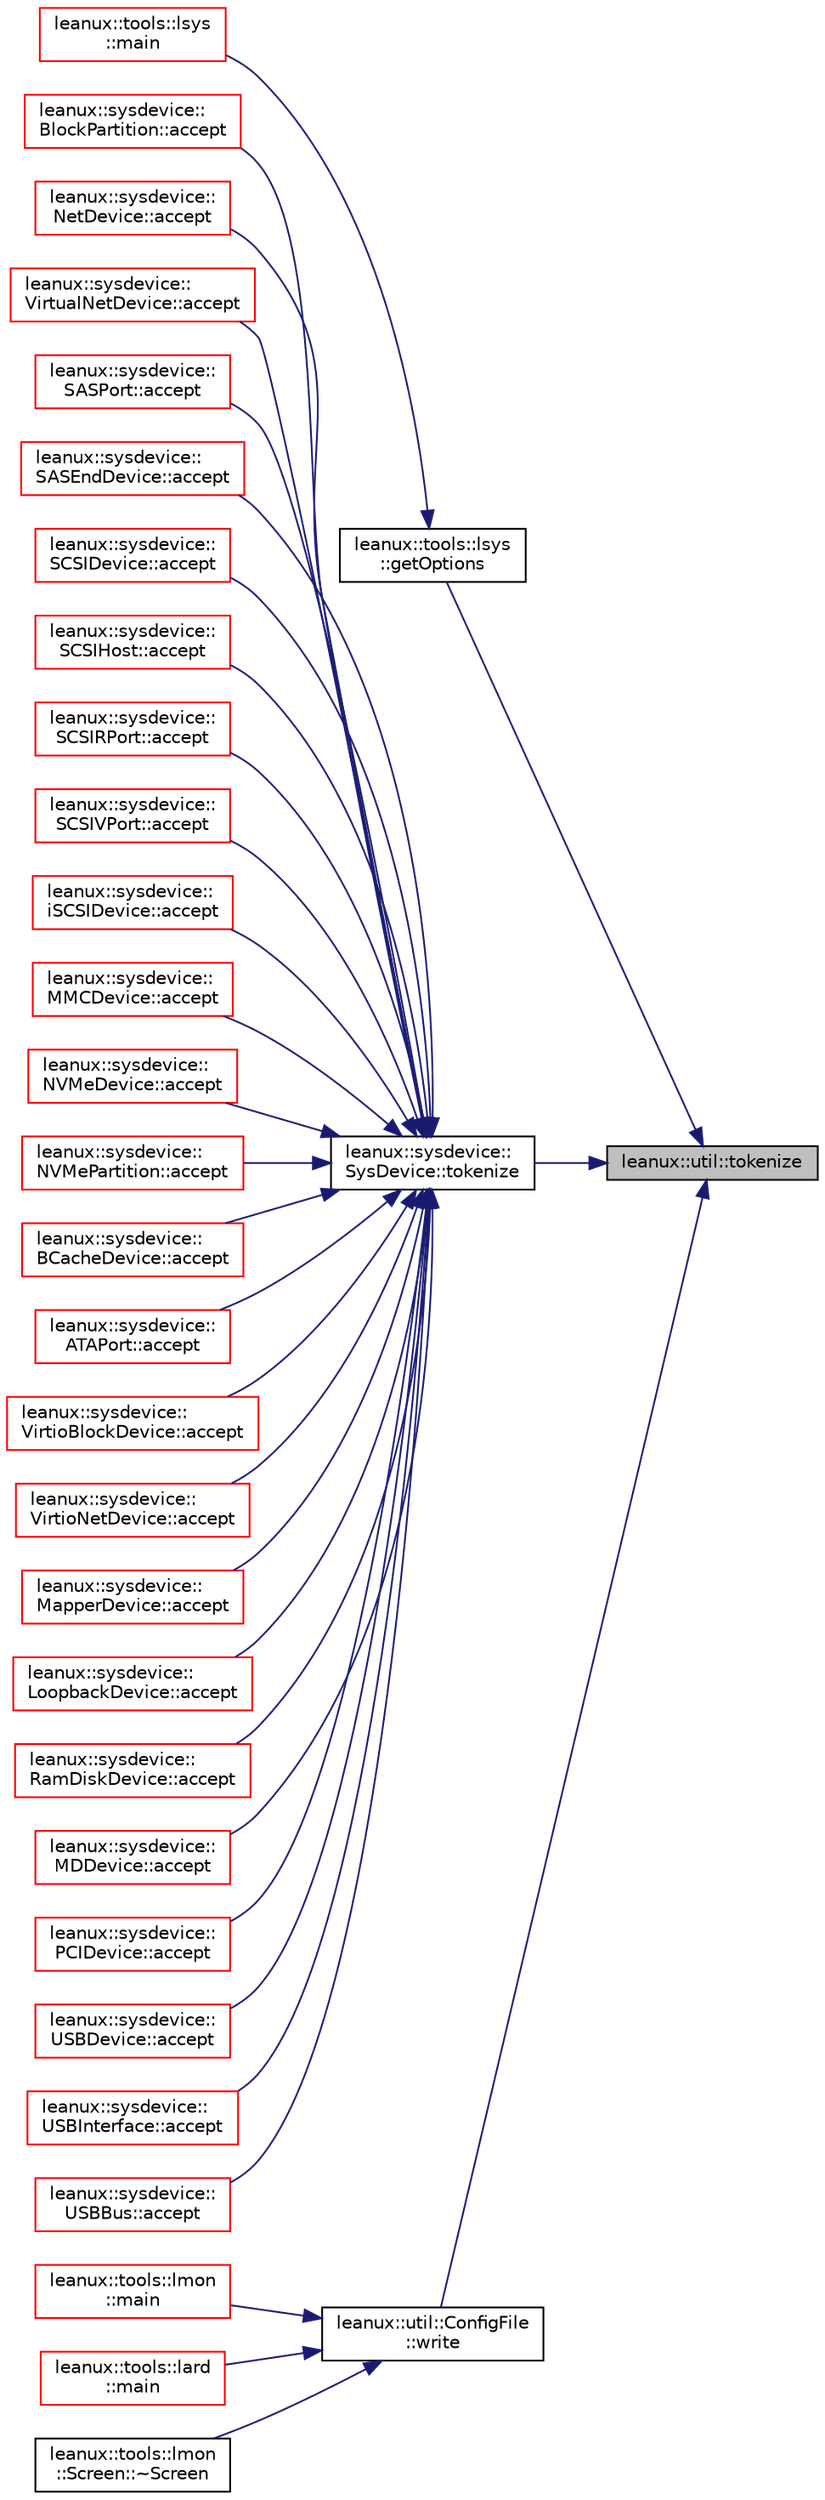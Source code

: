 digraph "leanux::util::tokenize"
{
 // LATEX_PDF_SIZE
  bgcolor="transparent";
  edge [fontname="Helvetica",fontsize="10",labelfontname="Helvetica",labelfontsize="10"];
  node [fontname="Helvetica",fontsize="10",shape=record];
  rankdir="RL";
  Node1 [label="leanux::util::tokenize",height=0.2,width=0.4,color="black", fillcolor="grey75", style="filled", fontcolor="black",tooltip=" "];
  Node1 -> Node2 [dir="back",color="midnightblue",fontsize="10",style="solid",fontname="Helvetica"];
  Node2 [label="leanux::tools::lsys\l::getOptions",height=0.2,width=0.4,color="black",URL="$namespaceleanux_1_1tools_1_1lsys.html#ab0fe8f8e7762c9d51111c1b46e748606",tooltip="Transform command line arguments into options."];
  Node2 -> Node3 [dir="back",color="midnightblue",fontsize="10",style="solid",fontname="Helvetica"];
  Node3 [label="leanux::tools::lsys\l::main",height=0.2,width=0.4,color="red",URL="$namespaceleanux_1_1tools_1_1lsys.html#aa2b4de7a80d63592f6207ce5951cf966",tooltip="Entry point."];
  Node1 -> Node5 [dir="back",color="midnightblue",fontsize="10",style="solid",fontname="Helvetica"];
  Node5 [label="leanux::sysdevice::\lSysDevice::tokenize",height=0.2,width=0.4,color="black",URL="$classleanux_1_1sysdevice_1_1SysDevice.html#abc35fc5f51e73156ebd1a8b707c960b2",tooltip="Transform a SysDevicePath into a list of tokens in reverse order."];
  Node5 -> Node6 [dir="back",color="midnightblue",fontsize="10",style="solid",fontname="Helvetica"];
  Node6 [label="leanux::sysdevice::\lBlockPartition::accept",height=0.2,width=0.4,color="red",URL="$classleanux_1_1sysdevice_1_1BlockPartition.html#a66d61b5a78be267835e09b8d9e4c405f",tooltip="Return true if the SysDevice recognizes itself in the trailing part of path."];
  Node5 -> Node19 [dir="back",color="midnightblue",fontsize="10",style="solid",fontname="Helvetica"];
  Node19 [label="leanux::sysdevice::\lNetDevice::accept",height=0.2,width=0.4,color="red",URL="$classleanux_1_1sysdevice_1_1NetDevice.html#a6f8acaff80d57e2149172f7df09f2448",tooltip="Return true if the SysDevice recognizes itself in the trailing part of path."];
  Node5 -> Node20 [dir="back",color="midnightblue",fontsize="10",style="solid",fontname="Helvetica"];
  Node20 [label="leanux::sysdevice::\lVirtualNetDevice::accept",height=0.2,width=0.4,color="red",URL="$classleanux_1_1sysdevice_1_1VirtualNetDevice.html#af0ab8e6265ce972fa68137a3fb134635",tooltip="Return true if the SysDevice recognizes itself in the trailing part of path."];
  Node5 -> Node21 [dir="back",color="midnightblue",fontsize="10",style="solid",fontname="Helvetica"];
  Node21 [label="leanux::sysdevice::\lSASPort::accept",height=0.2,width=0.4,color="red",URL="$classleanux_1_1sysdevice_1_1SASPort.html#ad3ebeca1e63edca2680486ec21c183d5",tooltip="Return true if the SysDevice recognizes itself in the trailing part of path."];
  Node5 -> Node22 [dir="back",color="midnightblue",fontsize="10",style="solid",fontname="Helvetica"];
  Node22 [label="leanux::sysdevice::\lSASEndDevice::accept",height=0.2,width=0.4,color="red",URL="$classleanux_1_1sysdevice_1_1SASEndDevice.html#a4097b4ecf054532b491099cdd177a187",tooltip="Return true if the SysDevice recognizes itself in the trailing part of path."];
  Node5 -> Node23 [dir="back",color="midnightblue",fontsize="10",style="solid",fontname="Helvetica"];
  Node23 [label="leanux::sysdevice::\lSCSIDevice::accept",height=0.2,width=0.4,color="red",URL="$classleanux_1_1sysdevice_1_1SCSIDevice.html#a146bfc558d4721af8be91ba950f1a14c",tooltip="Return true if the SysDevice recognizes itself in the trailing part of path."];
  Node5 -> Node24 [dir="back",color="midnightblue",fontsize="10",style="solid",fontname="Helvetica"];
  Node24 [label="leanux::sysdevice::\lSCSIHost::accept",height=0.2,width=0.4,color="red",URL="$classleanux_1_1sysdevice_1_1SCSIHost.html#a98ce6f0736e1ea04394fa1172eb7584e",tooltip="Return true if the SysDevice recognizes itself in the trailing part of path."];
  Node5 -> Node25 [dir="back",color="midnightblue",fontsize="10",style="solid",fontname="Helvetica"];
  Node25 [label="leanux::sysdevice::\lSCSIRPort::accept",height=0.2,width=0.4,color="red",URL="$classleanux_1_1sysdevice_1_1SCSIRPort.html#ad54962de4b43e8f318ab3036847d7564",tooltip="Return true if the SysDevice recognizes itself in the trailing part of path."];
  Node5 -> Node26 [dir="back",color="midnightblue",fontsize="10",style="solid",fontname="Helvetica"];
  Node26 [label="leanux::sysdevice::\lSCSIVPort::accept",height=0.2,width=0.4,color="red",URL="$classleanux_1_1sysdevice_1_1SCSIVPort.html#a280844e9b20e922666bea3bc75e6a5d7",tooltip="Return true if the SysDevice recognizes itself in the trailing part of path."];
  Node5 -> Node27 [dir="back",color="midnightblue",fontsize="10",style="solid",fontname="Helvetica"];
  Node27 [label="leanux::sysdevice::\liSCSIDevice::accept",height=0.2,width=0.4,color="red",URL="$classleanux_1_1sysdevice_1_1iSCSIDevice.html#a0393a17e7ce22f09de1140e10e357a6d",tooltip="Return true if the SysDevice recognizes itself in the trailing part of path."];
  Node5 -> Node28 [dir="back",color="midnightblue",fontsize="10",style="solid",fontname="Helvetica"];
  Node28 [label="leanux::sysdevice::\lMMCDevice::accept",height=0.2,width=0.4,color="red",URL="$classleanux_1_1sysdevice_1_1MMCDevice.html#ae6d395a399b58b35e2ea6e16b31c0a51",tooltip="Return true if the SysDevice recognizes itself in the trailing part of path."];
  Node5 -> Node29 [dir="back",color="midnightblue",fontsize="10",style="solid",fontname="Helvetica"];
  Node29 [label="leanux::sysdevice::\lNVMeDevice::accept",height=0.2,width=0.4,color="red",URL="$classleanux_1_1sysdevice_1_1NVMeDevice.html#a1a9ba6f067e2d7d86085aaad0fe35e22",tooltip="Return true if the SysDevice recognizes itself in the trailing part of path."];
  Node5 -> Node30 [dir="back",color="midnightblue",fontsize="10",style="solid",fontname="Helvetica"];
  Node30 [label="leanux::sysdevice::\lNVMePartition::accept",height=0.2,width=0.4,color="red",URL="$classleanux_1_1sysdevice_1_1NVMePartition.html#aa6173825b570085670cef1fa1d18502c",tooltip="Return true if the SysDevice recognizes itself in the trailing part of path."];
  Node5 -> Node31 [dir="back",color="midnightblue",fontsize="10",style="solid",fontname="Helvetica"];
  Node31 [label="leanux::sysdevice::\lBCacheDevice::accept",height=0.2,width=0.4,color="red",URL="$classleanux_1_1sysdevice_1_1BCacheDevice.html#a5fa56e87b8a9d136a9c9e9025e8ba3a1",tooltip="Return true if the SysDevice recognizes itself in the trailing part of path."];
  Node5 -> Node32 [dir="back",color="midnightblue",fontsize="10",style="solid",fontname="Helvetica"];
  Node32 [label="leanux::sysdevice::\lATAPort::accept",height=0.2,width=0.4,color="red",URL="$classleanux_1_1sysdevice_1_1ATAPort.html#a0746da17cc67b68a44354c74dc5af234",tooltip="Return true if the SysDevice recognizes itself in the trailing part of path."];
  Node5 -> Node33 [dir="back",color="midnightblue",fontsize="10",style="solid",fontname="Helvetica"];
  Node33 [label="leanux::sysdevice::\lVirtioBlockDevice::accept",height=0.2,width=0.4,color="red",URL="$classleanux_1_1sysdevice_1_1VirtioBlockDevice.html#aa20fa4ec89192167f591103c70bd0e6b",tooltip="Return true if the SysDevice recognizes itself in the trailing part of path."];
  Node5 -> Node34 [dir="back",color="midnightblue",fontsize="10",style="solid",fontname="Helvetica"];
  Node34 [label="leanux::sysdevice::\lVirtioNetDevice::accept",height=0.2,width=0.4,color="red",URL="$classleanux_1_1sysdevice_1_1VirtioNetDevice.html#a6f700f715762942c99d4d438db5a3cf0",tooltip="Return true if the SysDevice recognizes itself in the trailing part of path."];
  Node5 -> Node35 [dir="back",color="midnightblue",fontsize="10",style="solid",fontname="Helvetica"];
  Node35 [label="leanux::sysdevice::\lMapperDevice::accept",height=0.2,width=0.4,color="red",URL="$classleanux_1_1sysdevice_1_1MapperDevice.html#aba75107b79e089eba112ab54683539ca",tooltip="Return true if the SysDevice recognizes itself in the trailing part of path."];
  Node5 -> Node36 [dir="back",color="midnightblue",fontsize="10",style="solid",fontname="Helvetica"];
  Node36 [label="leanux::sysdevice::\lLoopbackDevice::accept",height=0.2,width=0.4,color="red",URL="$classleanux_1_1sysdevice_1_1LoopbackDevice.html#ae78263063c319cfbb3d863b0faa4bf30",tooltip="Return true if the SysDevice recognizes itself in the trailing part of path."];
  Node5 -> Node37 [dir="back",color="midnightblue",fontsize="10",style="solid",fontname="Helvetica"];
  Node37 [label="leanux::sysdevice::\lRamDiskDevice::accept",height=0.2,width=0.4,color="red",URL="$classleanux_1_1sysdevice_1_1RamDiskDevice.html#a4094157da53181be672ce2f5768a585e",tooltip="Return true if the SysDevice recognizes itself in the trailing part of path."];
  Node5 -> Node38 [dir="back",color="midnightblue",fontsize="10",style="solid",fontname="Helvetica"];
  Node38 [label="leanux::sysdevice::\lMDDevice::accept",height=0.2,width=0.4,color="red",URL="$classleanux_1_1sysdevice_1_1MDDevice.html#ad9d82f1b4c198f086fedfeeb144382ce",tooltip="Return true if the SysDevice recognizes itself in the trailing part of path."];
  Node5 -> Node39 [dir="back",color="midnightblue",fontsize="10",style="solid",fontname="Helvetica"];
  Node39 [label="leanux::sysdevice::\lPCIDevice::accept",height=0.2,width=0.4,color="red",URL="$classleanux_1_1sysdevice_1_1PCIDevice.html#a19d49ff18a161af4d554a1c49e7eaa86",tooltip="Return true if the SysDevice recognizes itself in the trailing part of path."];
  Node5 -> Node40 [dir="back",color="midnightblue",fontsize="10",style="solid",fontname="Helvetica"];
  Node40 [label="leanux::sysdevice::\lUSBDevice::accept",height=0.2,width=0.4,color="red",URL="$classleanux_1_1sysdevice_1_1USBDevice.html#a969ebfe688329807bb5ea791c0feb6f2",tooltip="http://www.makelinux.net/ldd3/chp-13-sect-2"];
  Node5 -> Node41 [dir="back",color="midnightblue",fontsize="10",style="solid",fontname="Helvetica"];
  Node41 [label="leanux::sysdevice::\lUSBInterface::accept",height=0.2,width=0.4,color="red",URL="$classleanux_1_1sysdevice_1_1USBInterface.html#a74d0e0ee8e68c1838041ae1db5856ed7",tooltip="http://www.makelinux.net/ldd3/chp-13-sect-2"];
  Node5 -> Node42 [dir="back",color="midnightblue",fontsize="10",style="solid",fontname="Helvetica"];
  Node42 [label="leanux::sysdevice::\lUSBBus::accept",height=0.2,width=0.4,color="red",URL="$classleanux_1_1sysdevice_1_1USBBus.html#a7f3ac72bdbf731fed580898a54132cf3",tooltip="Return true if the SysDevice recognizes itself in the trailing part of path."];
  Node1 -> Node43 [dir="back",color="midnightblue",fontsize="10",style="solid",fontname="Helvetica"];
  Node43 [label="leanux::util::ConfigFile\l::write",height=0.2,width=0.4,color="black",URL="$classleanux_1_1util_1_1ConfigFile.html#a51029ba31414b49297e706fe40832a6f",tooltip="write out the configuration file, including runtime modifications."];
  Node43 -> Node44 [dir="back",color="midnightblue",fontsize="10",style="solid",fontname="Helvetica"];
  Node44 [label="leanux::tools::lmon\l::main",height=0.2,width=0.4,color="red",URL="$namespaceleanux_1_1tools_1_1lmon.html#a7f59af183bc55b66e3dc0844b473daaf",tooltip=" "];
  Node43 -> Node46 [dir="back",color="midnightblue",fontsize="10",style="solid",fontname="Helvetica"];
  Node46 [label="leanux::tools::lard\l::main",height=0.2,width=0.4,color="red",URL="$namespaceleanux_1_1tools_1_1lard.html#aecb1bb340203cfe30357d494d4b2622e",tooltip="Entry point."];
  Node43 -> Node48 [dir="back",color="midnightblue",fontsize="10",style="solid",fontname="Helvetica"];
  Node48 [label="leanux::tools::lmon\l::Screen::~Screen",height=0.2,width=0.4,color="black",URL="$classleanux_1_1tools_1_1lmon_1_1Screen.html#a404290f829ce6132e1bbb21dd942f598",tooltip="Destructor."];
}

